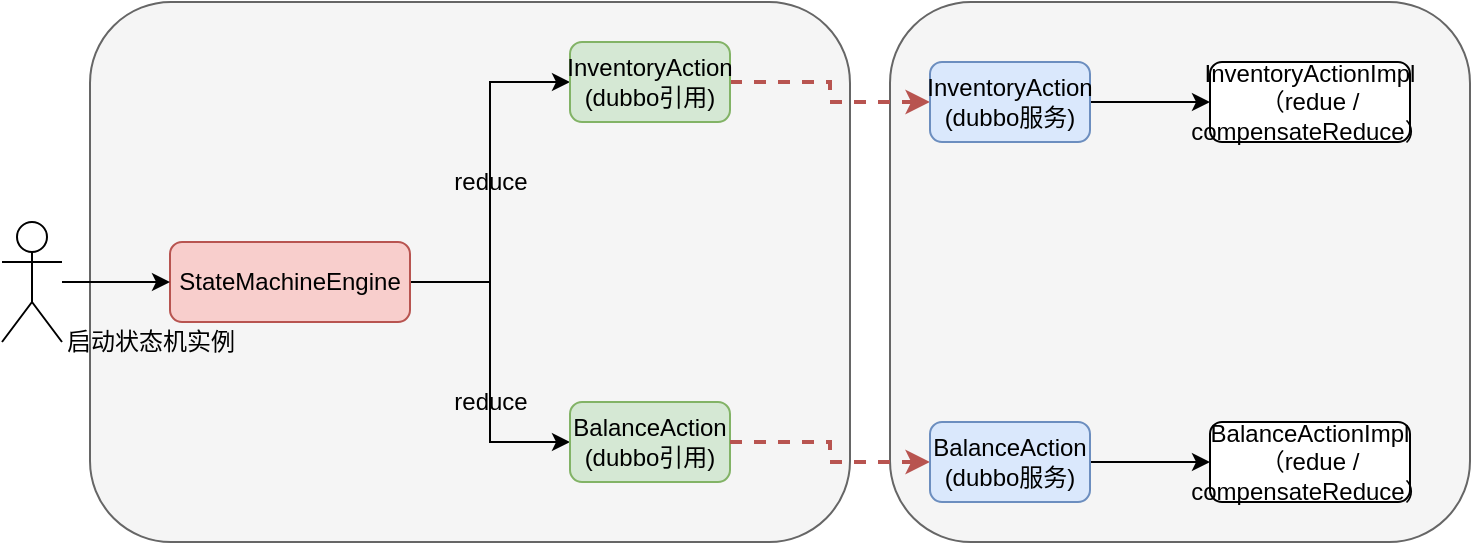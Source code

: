 <mxfile version="15.8.7" type="device"><diagram id="oLWSP7ZKXnrmAPvNtTP7" name="第 1 页"><mxGraphModel dx="943" dy="739" grid="1" gridSize="10" guides="1" tooltips="1" connect="1" arrows="1" fold="1" page="1" pageScale="1" pageWidth="827" pageHeight="1169" math="0" shadow="0"><root><mxCell id="0"/><mxCell id="1" parent="0"/><mxCell id="75aGFcue1wCL1J1YNG_t-1" value="" style="rounded=1;whiteSpace=wrap;html=1;labelPosition=center;verticalLabelPosition=bottom;align=center;verticalAlign=top;fillColor=#f5f5f5;fontColor=#333333;strokeColor=#666666;" parent="1" vertex="1"><mxGeometry x="100" y="270" width="380" height="270" as="geometry"/></mxCell><mxCell id="75aGFcue1wCL1J1YNG_t-2" value="" style="rounded=1;whiteSpace=wrap;html=1;labelPosition=center;verticalLabelPosition=bottom;align=center;verticalAlign=top;fillColor=#f5f5f5;fontColor=#333333;strokeColor=#666666;" parent="1" vertex="1"><mxGeometry x="500" y="270" width="290" height="270" as="geometry"/></mxCell><mxCell id="6qTe9Qfja52tsAlx9Dxc-4" style="edgeStyle=orthogonalEdgeStyle;rounded=0;orthogonalLoop=1;jettySize=auto;html=1;entryX=0;entryY=0.5;entryDx=0;entryDy=0;" parent="1" source="6qTe9Qfja52tsAlx9Dxc-1" target="6qTe9Qfja52tsAlx9Dxc-2" edge="1"><mxGeometry relative="1" as="geometry"/></mxCell><mxCell id="6qTe9Qfja52tsAlx9Dxc-5" style="edgeStyle=orthogonalEdgeStyle;rounded=0;orthogonalLoop=1;jettySize=auto;html=1;entryX=0;entryY=0.5;entryDx=0;entryDy=0;" parent="1" source="6qTe9Qfja52tsAlx9Dxc-1" target="6qTe9Qfja52tsAlx9Dxc-3" edge="1"><mxGeometry relative="1" as="geometry"/></mxCell><mxCell id="6qTe9Qfja52tsAlx9Dxc-1" value="StateMachineEngine" style="rounded=1;whiteSpace=wrap;html=1;fillColor=#f8cecc;strokeColor=#b85450;" parent="1" vertex="1"><mxGeometry x="140" y="390" width="120" height="40" as="geometry"/></mxCell><mxCell id="6qTe9Qfja52tsAlx9Dxc-12" style="edgeStyle=orthogonalEdgeStyle;rounded=0;orthogonalLoop=1;jettySize=auto;html=1;entryX=0;entryY=0.5;entryDx=0;entryDy=0;dashed=1;fillColor=#f8cecc;strokeColor=#b85450;strokeWidth=2;" parent="1" source="6qTe9Qfja52tsAlx9Dxc-2" target="NNblbNbZV_Xn9zi3OfLK-3" edge="1"><mxGeometry relative="1" as="geometry"/></mxCell><mxCell id="6qTe9Qfja52tsAlx9Dxc-2" value="InventoryAction&lt;br&gt;(dubbo引用)" style="rounded=1;whiteSpace=wrap;html=1;fillColor=#d5e8d4;strokeColor=#82b366;" parent="1" vertex="1"><mxGeometry x="340" y="290" width="80" height="40" as="geometry"/></mxCell><mxCell id="6qTe9Qfja52tsAlx9Dxc-3" value="BalanceAction&lt;br&gt;(dubbo引用)" style="rounded=1;whiteSpace=wrap;html=1;fillColor=#d5e8d4;strokeColor=#82b366;" parent="1" vertex="1"><mxGeometry x="340" y="470" width="80" height="40" as="geometry"/></mxCell><mxCell id="6qTe9Qfja52tsAlx9Dxc-6" value="reduce" style="text;html=1;align=center;verticalAlign=middle;resizable=0;points=[];autosize=1;strokeColor=none;fillColor=none;" parent="1" vertex="1"><mxGeometry x="275" y="350" width="50" height="20" as="geometry"/></mxCell><mxCell id="6qTe9Qfja52tsAlx9Dxc-7" value="reduce" style="text;html=1;align=center;verticalAlign=middle;resizable=0;points=[];autosize=1;strokeColor=none;fillColor=none;" parent="1" vertex="1"><mxGeometry x="275" y="460" width="50" height="20" as="geometry"/></mxCell><mxCell id="6qTe9Qfja52tsAlx9Dxc-16" style="edgeStyle=orthogonalEdgeStyle;rounded=0;orthogonalLoop=1;jettySize=auto;html=1;exitX=1;exitY=0.5;exitDx=0;exitDy=0;" parent="1" source="NNblbNbZV_Xn9zi3OfLK-3" target="6qTe9Qfja52tsAlx9Dxc-13" edge="1"><mxGeometry relative="1" as="geometry"><mxPoint x="640" y="320" as="sourcePoint"/></mxGeometry></mxCell><mxCell id="6qTe9Qfja52tsAlx9Dxc-13" value="InventoryActionImpl&lt;br&gt;（redue / compensateReduce）" style="rounded=1;whiteSpace=wrap;html=1;" parent="1" vertex="1"><mxGeometry x="660" y="300" width="100" height="40" as="geometry"/></mxCell><mxCell id="6qTe9Qfja52tsAlx9Dxc-25" style="edgeStyle=orthogonalEdgeStyle;rounded=0;orthogonalLoop=1;jettySize=auto;html=1;strokeWidth=1;" parent="1" source="6qTe9Qfja52tsAlx9Dxc-24" target="6qTe9Qfja52tsAlx9Dxc-1" edge="1"><mxGeometry relative="1" as="geometry"/></mxCell><mxCell id="6qTe9Qfja52tsAlx9Dxc-24" value="" style="shape=umlActor;verticalLabelPosition=bottom;verticalAlign=top;html=1;outlineConnect=0;" parent="1" vertex="1"><mxGeometry x="56" y="380" width="30" height="60" as="geometry"/></mxCell><mxCell id="VKRZlc-PKj_kFgd31x_v-5" style="edgeStyle=orthogonalEdgeStyle;rounded=0;orthogonalLoop=1;jettySize=auto;html=1;" parent="1" source="NNblbNbZV_Xn9zi3OfLK-5" target="VKRZlc-PKj_kFgd31x_v-8" edge="1"><mxGeometry relative="1" as="geometry"><mxPoint x="640" y="500" as="sourcePoint"/></mxGeometry></mxCell><mxCell id="VKRZlc-PKj_kFgd31x_v-8" value="BalanceActionImpl&lt;br&gt;（redue / compensateReduce）" style="rounded=1;whiteSpace=wrap;html=1;" parent="1" vertex="1"><mxGeometry x="660" y="480" width="100" height="40" as="geometry"/></mxCell><mxCell id="VKRZlc-PKj_kFgd31x_v-12" style="edgeStyle=orthogonalEdgeStyle;rounded=0;orthogonalLoop=1;jettySize=auto;html=1;dashed=1;fillColor=#f8cecc;strokeColor=#b85450;strokeWidth=2;" parent="1" source="6qTe9Qfja52tsAlx9Dxc-3" target="NNblbNbZV_Xn9zi3OfLK-5" edge="1"><mxGeometry relative="1" as="geometry"><mxPoint x="560" y="500" as="targetPoint"/></mxGeometry></mxCell><mxCell id="NNblbNbZV_Xn9zi3OfLK-1" value="启动状态机实例" style="text;html=1;align=center;verticalAlign=middle;resizable=0;points=[];autosize=1;strokeColor=none;fillColor=none;" vertex="1" parent="1"><mxGeometry x="80" y="430" width="100" height="20" as="geometry"/></mxCell><mxCell id="NNblbNbZV_Xn9zi3OfLK-3" value="InventoryAction&lt;br&gt;(dubbo服务)" style="rounded=1;whiteSpace=wrap;html=1;fillColor=#dae8fc;strokeColor=#6c8ebf;" vertex="1" parent="1"><mxGeometry x="520" y="300" width="80" height="40" as="geometry"/></mxCell><mxCell id="NNblbNbZV_Xn9zi3OfLK-5" value="BalanceAction&lt;br&gt;(dubbo服务)" style="rounded=1;whiteSpace=wrap;html=1;fillColor=#dae8fc;strokeColor=#6c8ebf;" vertex="1" parent="1"><mxGeometry x="520" y="480" width="80" height="40" as="geometry"/></mxCell></root></mxGraphModel></diagram></mxfile>